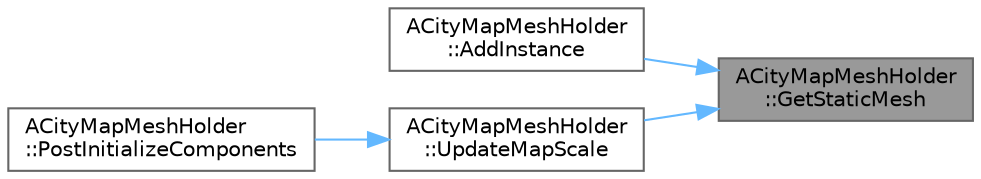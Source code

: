 digraph "ACityMapMeshHolder::GetStaticMesh"
{
 // INTERACTIVE_SVG=YES
 // LATEX_PDF_SIZE
  bgcolor="transparent";
  edge [fontname=Helvetica,fontsize=10,labelfontname=Helvetica,labelfontsize=10];
  node [fontname=Helvetica,fontsize=10,shape=box,height=0.2,width=0.4];
  rankdir="RL";
  Node1 [id="Node000001",label="ACityMapMeshHolder\l::GetStaticMesh",height=0.2,width=0.4,color="gray40", fillcolor="grey60", style="filled", fontcolor="black",tooltip="Return the static mesh corresponding to Tag."];
  Node1 -> Node2 [id="edge1_Node000001_Node000002",dir="back",color="steelblue1",style="solid",tooltip=" "];
  Node2 [id="Node000002",label="ACityMapMeshHolder\l::AddInstance",height=0.2,width=0.4,color="grey40", fillcolor="white", style="filled",URL="$da/d1a/classACityMapMeshHolder.html#a4c492b39aa6c6a95b4b7cfe221bd29e3",tooltip="Add an instance of a mesh with a given transform."];
  Node1 -> Node3 [id="edge2_Node000001_Node000003",dir="back",color="steelblue1",style="solid",tooltip=" "];
  Node3 [id="Node000003",label="ACityMapMeshHolder\l::UpdateMapScale",height=0.2,width=0.4,color="grey40", fillcolor="white", style="filled",URL="$da/d1a/classACityMapMeshHolder.html#acea07429098292a4bad0105cd4220b00",tooltip="Set the scale to the dimensions of the base mesh."];
  Node3 -> Node4 [id="edge3_Node000003_Node000004",dir="back",color="steelblue1",style="solid",tooltip=" "];
  Node4 [id="Node000004",label="ACityMapMeshHolder\l::PostInitializeComponents",height=0.2,width=0.4,color="grey40", fillcolor="white", style="filled",URL="$da/d1a/classACityMapMeshHolder.html#a0a8bef1398143fefe4c9a443edd4b393",tooltip=" "];
}

